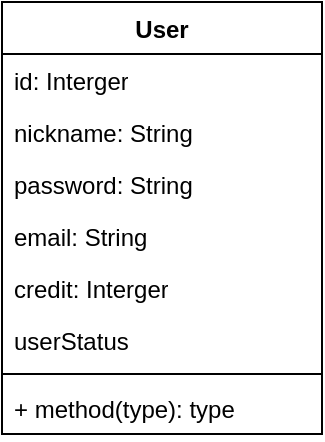 <mxfile version="21.1.2" type="github">
  <diagram id="C5RBs43oDa-KdzZeNtuy" name="Page-1">
    <mxGraphModel dx="972" dy="660" grid="1" gridSize="10" guides="1" tooltips="1" connect="1" arrows="1" fold="1" page="1" pageScale="1" pageWidth="827" pageHeight="1169" math="0" shadow="0">
      <root>
        <mxCell id="WIyWlLk6GJQsqaUBKTNV-0" />
        <mxCell id="WIyWlLk6GJQsqaUBKTNV-1" parent="WIyWlLk6GJQsqaUBKTNV-0" />
        <mxCell id="mFP2TvQ8Q0G1etKeHPyd-0" value="User" style="swimlane;fontStyle=1;align=center;verticalAlign=top;childLayout=stackLayout;horizontal=1;startSize=26;horizontalStack=0;resizeParent=1;resizeParentMax=0;resizeLast=0;collapsible=1;marginBottom=0;whiteSpace=wrap;html=1;" vertex="1" parent="WIyWlLk6GJQsqaUBKTNV-1">
          <mxGeometry x="330" y="220" width="160" height="216" as="geometry">
            <mxRectangle x="330" y="220" width="70" height="30" as="alternateBounds" />
          </mxGeometry>
        </mxCell>
        <mxCell id="mFP2TvQ8Q0G1etKeHPyd-1" value="id: Interger" style="text;strokeColor=none;fillColor=none;align=left;verticalAlign=top;spacingLeft=4;spacingRight=4;overflow=hidden;rotatable=0;points=[[0,0.5],[1,0.5]];portConstraint=eastwest;whiteSpace=wrap;html=1;" vertex="1" parent="mFP2TvQ8Q0G1etKeHPyd-0">
          <mxGeometry y="26" width="160" height="26" as="geometry" />
        </mxCell>
        <mxCell id="mFP2TvQ8Q0G1etKeHPyd-5" value="nickname: String" style="text;strokeColor=none;fillColor=none;align=left;verticalAlign=top;spacingLeft=4;spacingRight=4;overflow=hidden;rotatable=0;points=[[0,0.5],[1,0.5]];portConstraint=eastwest;whiteSpace=wrap;html=1;" vertex="1" parent="mFP2TvQ8Q0G1etKeHPyd-0">
          <mxGeometry y="52" width="160" height="26" as="geometry" />
        </mxCell>
        <mxCell id="mFP2TvQ8Q0G1etKeHPyd-6" value="password: String" style="text;strokeColor=none;fillColor=none;align=left;verticalAlign=top;spacingLeft=4;spacingRight=4;overflow=hidden;rotatable=0;points=[[0,0.5],[1,0.5]];portConstraint=eastwest;whiteSpace=wrap;html=1;" vertex="1" parent="mFP2TvQ8Q0G1etKeHPyd-0">
          <mxGeometry y="78" width="160" height="26" as="geometry" />
        </mxCell>
        <mxCell id="mFP2TvQ8Q0G1etKeHPyd-7" value="email: String" style="text;strokeColor=none;fillColor=none;align=left;verticalAlign=top;spacingLeft=4;spacingRight=4;overflow=hidden;rotatable=0;points=[[0,0.5],[1,0.5]];portConstraint=eastwest;whiteSpace=wrap;html=1;" vertex="1" parent="mFP2TvQ8Q0G1etKeHPyd-0">
          <mxGeometry y="104" width="160" height="26" as="geometry" />
        </mxCell>
        <mxCell id="mFP2TvQ8Q0G1etKeHPyd-8" value="credit: Interger" style="text;strokeColor=none;fillColor=none;align=left;verticalAlign=top;spacingLeft=4;spacingRight=4;overflow=hidden;rotatable=0;points=[[0,0.5],[1,0.5]];portConstraint=eastwest;whiteSpace=wrap;html=1;" vertex="1" parent="mFP2TvQ8Q0G1etKeHPyd-0">
          <mxGeometry y="130" width="160" height="26" as="geometry" />
        </mxCell>
        <mxCell id="mFP2TvQ8Q0G1etKeHPyd-9" value="userStatus" style="text;strokeColor=none;fillColor=none;align=left;verticalAlign=top;spacingLeft=4;spacingRight=4;overflow=hidden;rotatable=0;points=[[0,0.5],[1,0.5]];portConstraint=eastwest;whiteSpace=wrap;html=1;" vertex="1" parent="mFP2TvQ8Q0G1etKeHPyd-0">
          <mxGeometry y="156" width="160" height="26" as="geometry" />
        </mxCell>
        <mxCell id="mFP2TvQ8Q0G1etKeHPyd-2" value="" style="line;strokeWidth=1;fillColor=none;align=left;verticalAlign=middle;spacingTop=-1;spacingLeft=3;spacingRight=3;rotatable=0;labelPosition=right;points=[];portConstraint=eastwest;strokeColor=inherit;" vertex="1" parent="mFP2TvQ8Q0G1etKeHPyd-0">
          <mxGeometry y="182" width="160" height="8" as="geometry" />
        </mxCell>
        <mxCell id="mFP2TvQ8Q0G1etKeHPyd-3" value="+ method(type): type" style="text;strokeColor=none;fillColor=none;align=left;verticalAlign=top;spacingLeft=4;spacingRight=4;overflow=hidden;rotatable=0;points=[[0,0.5],[1,0.5]];portConstraint=eastwest;whiteSpace=wrap;html=1;" vertex="1" parent="mFP2TvQ8Q0G1etKeHPyd-0">
          <mxGeometry y="190" width="160" height="26" as="geometry" />
        </mxCell>
      </root>
    </mxGraphModel>
  </diagram>
</mxfile>
